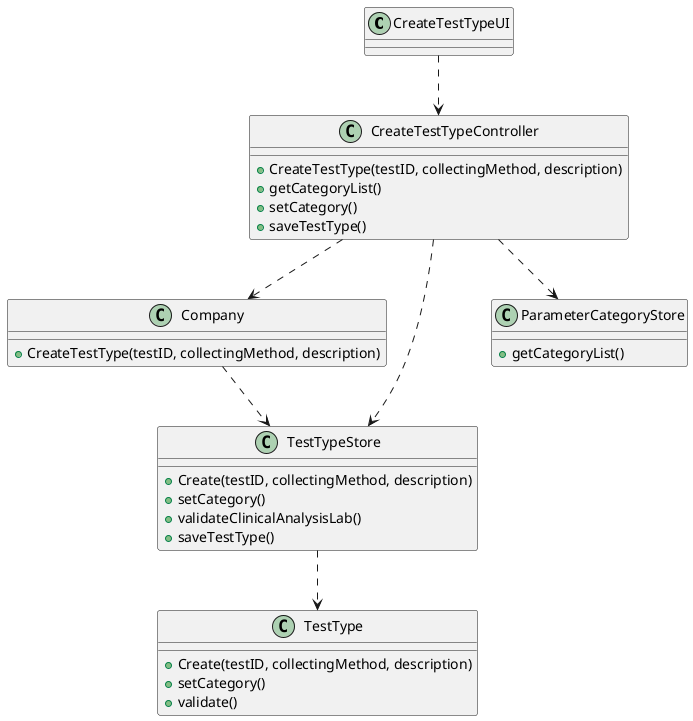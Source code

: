 @startuml

class CreateTestTypeUI{
}

class CreateTestTypeController{
    + CreateTestType(testID, collectingMethod, description)
    + getCategoryList()
    + setCategory()
    + saveTestType()
}

class Company{
    + CreateTestType(testID, collectingMethod, description)
}

class TestTypeStore{
    + Create(testID, collectingMethod, description)
    + setCategory()
    + validateClinicalAnalysisLab()
    + saveTestType()
}

class TestType{
    + Create(testID, collectingMethod, description)
    + setCategory()
    + validate()
}

class ParameterCategoryStore{
    + getCategoryList()
}

CreateTestTypeUI ..> CreateTestTypeController
CreateTestTypeController ..> Company
Company ..> TestTypeStore
CreateTestTypeController ..> TestTypeStore
CreateTestTypeController ..> ParameterCategoryStore
TestTypeStore ..> TestType

@enduml
